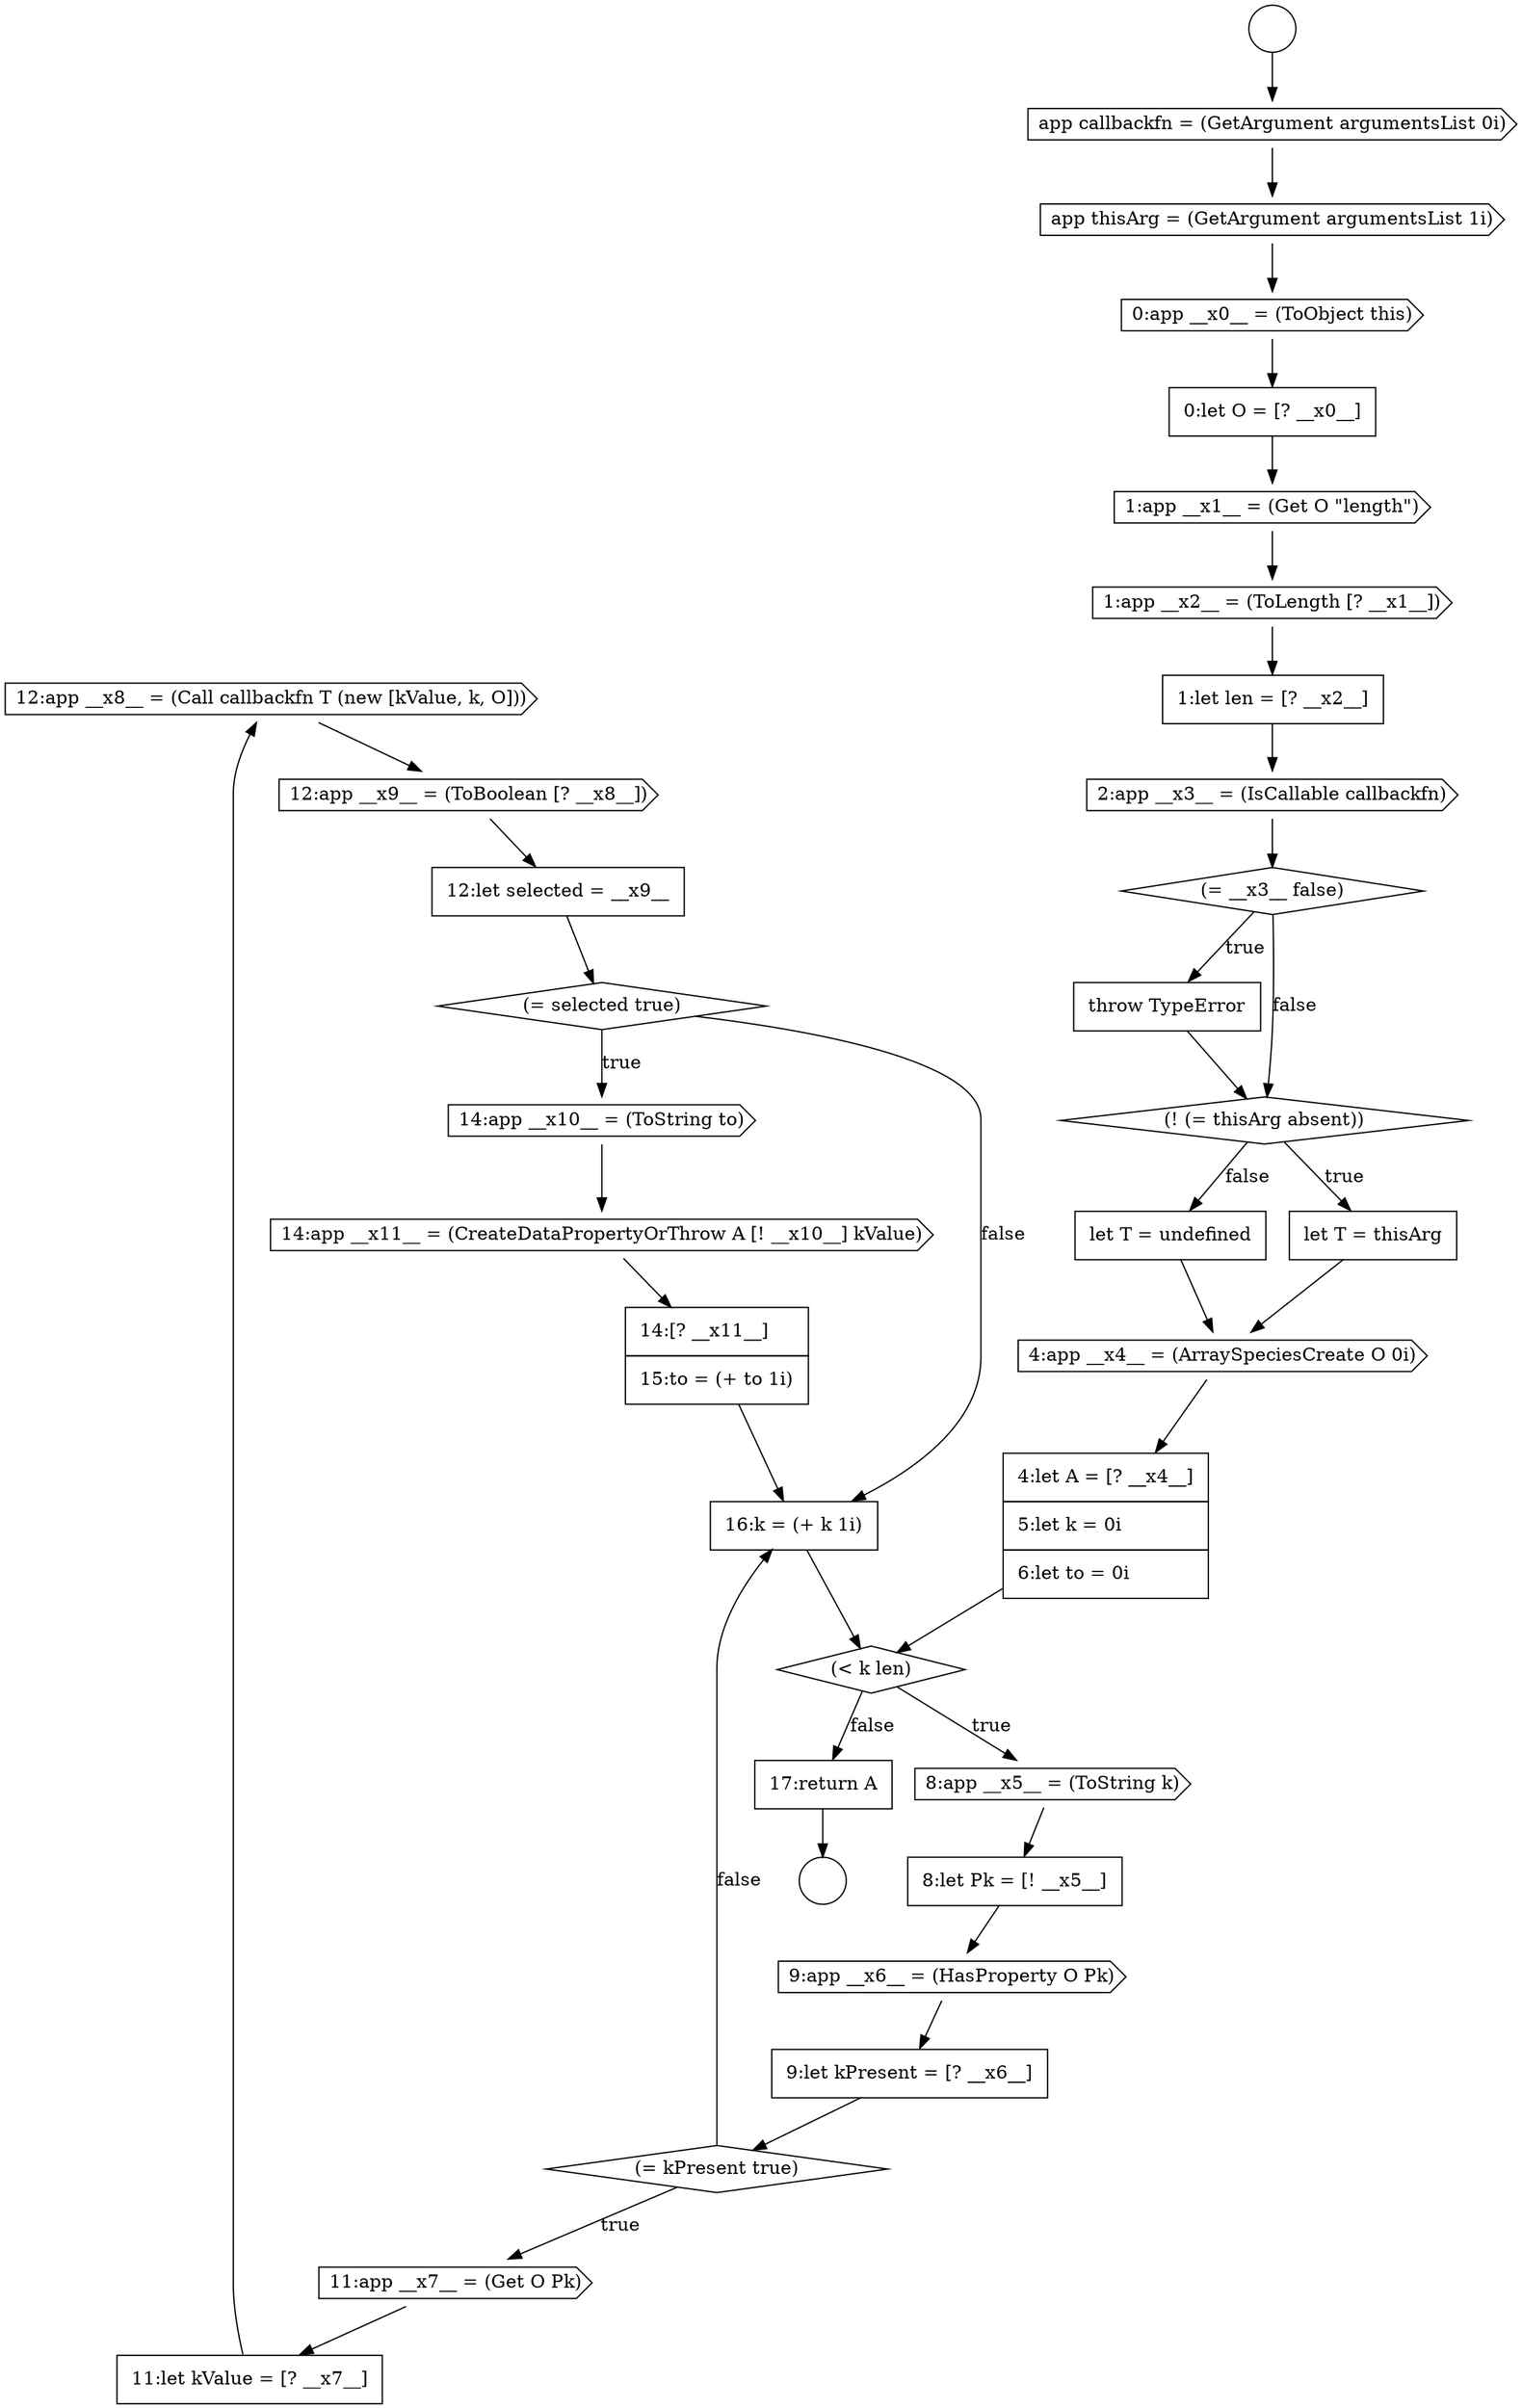 digraph {
  node13456 [shape=cds, label=<<font color="black">12:app __x8__ = (Call callbackfn T (new [kValue, k, O]))</font>> color="black" fillcolor="white" style=filled]
  node13440 [shape=cds, label=<<font color="black">2:app __x3__ = (IsCallable callbackfn)</font>> color="black" fillcolor="white" style=filled]
  node13433 [shape=cds, label=<<font color="black">app callbackfn = (GetArgument argumentsList 0i)</font>> color="black" fillcolor="white" style=filled]
  node13434 [shape=cds, label=<<font color="black">app thisArg = (GetArgument argumentsList 1i)</font>> color="black" fillcolor="white" style=filled]
  node13451 [shape=cds, label=<<font color="black">9:app __x6__ = (HasProperty O Pk)</font>> color="black" fillcolor="white" style=filled]
  node13436 [shape=none, margin=0, label=<<font color="black">
    <table border="0" cellborder="1" cellspacing="0" cellpadding="10">
      <tr><td align="left">0:let O = [? __x0__]</td></tr>
    </table>
  </font>> color="black" fillcolor="white" style=filled]
  node13459 [shape=diamond, label=<<font color="black">(= selected true)</font>> color="black" fillcolor="white" style=filled]
  node13464 [shape=none, margin=0, label=<<font color="black">
    <table border="0" cellborder="1" cellspacing="0" cellpadding="10">
      <tr><td align="left">17:return A</td></tr>
    </table>
  </font>> color="black" fillcolor="white" style=filled]
  node13441 [shape=diamond, label=<<font color="black">(= __x3__ false)</font>> color="black" fillcolor="white" style=filled]
  node13438 [shape=cds, label=<<font color="black">1:app __x2__ = (ToLength [? __x1__])</font>> color="black" fillcolor="white" style=filled]
  node13453 [shape=diamond, label=<<font color="black">(= kPresent true)</font>> color="black" fillcolor="white" style=filled]
  node13432 [shape=circle label=" " color="black" fillcolor="white" style=filled]
  node13449 [shape=cds, label=<<font color="black">8:app __x5__ = (ToString k)</font>> color="black" fillcolor="white" style=filled]
  node13462 [shape=none, margin=0, label=<<font color="black">
    <table border="0" cellborder="1" cellspacing="0" cellpadding="10">
      <tr><td align="left">14:[? __x11__]</td></tr>
      <tr><td align="left">15:to = (+ to 1i)</td></tr>
    </table>
  </font>> color="black" fillcolor="white" style=filled]
  node13437 [shape=cds, label=<<font color="black">1:app __x1__ = (Get O &quot;length&quot;)</font>> color="black" fillcolor="white" style=filled]
  node13442 [shape=none, margin=0, label=<<font color="black">
    <table border="0" cellborder="1" cellspacing="0" cellpadding="10">
      <tr><td align="left">throw TypeError</td></tr>
    </table>
  </font>> color="black" fillcolor="white" style=filled]
  node13457 [shape=cds, label=<<font color="black">12:app __x9__ = (ToBoolean [? __x8__])</font>> color="black" fillcolor="white" style=filled]
  node13452 [shape=none, margin=0, label=<<font color="black">
    <table border="0" cellborder="1" cellspacing="0" cellpadding="10">
      <tr><td align="left">9:let kPresent = [? __x6__]</td></tr>
    </table>
  </font>> color="black" fillcolor="white" style=filled]
  node13447 [shape=none, margin=0, label=<<font color="black">
    <table border="0" cellborder="1" cellspacing="0" cellpadding="10">
      <tr><td align="left">4:let A = [? __x4__]</td></tr>
      <tr><td align="left">5:let k = 0i</td></tr>
      <tr><td align="left">6:let to = 0i</td></tr>
    </table>
  </font>> color="black" fillcolor="white" style=filled]
  node13448 [shape=diamond, label=<<font color="black">(&lt; k len)</font>> color="black" fillcolor="white" style=filled]
  node13443 [shape=diamond, label=<<font color="black">(! (= thisArg absent))</font>> color="black" fillcolor="white" style=filled]
  node13463 [shape=none, margin=0, label=<<font color="black">
    <table border="0" cellborder="1" cellspacing="0" cellpadding="10">
      <tr><td align="left">16:k = (+ k 1i)</td></tr>
    </table>
  </font>> color="black" fillcolor="white" style=filled]
  node13458 [shape=none, margin=0, label=<<font color="black">
    <table border="0" cellborder="1" cellspacing="0" cellpadding="10">
      <tr><td align="left">12:let selected = __x9__</td></tr>
    </table>
  </font>> color="black" fillcolor="white" style=filled]
  node13444 [shape=none, margin=0, label=<<font color="black">
    <table border="0" cellborder="1" cellspacing="0" cellpadding="10">
      <tr><td align="left">let T = thisArg</td></tr>
    </table>
  </font>> color="black" fillcolor="white" style=filled]
  node13455 [shape=none, margin=0, label=<<font color="black">
    <table border="0" cellborder="1" cellspacing="0" cellpadding="10">
      <tr><td align="left">11:let kValue = [? __x7__]</td></tr>
    </table>
  </font>> color="black" fillcolor="white" style=filled]
  node13439 [shape=none, margin=0, label=<<font color="black">
    <table border="0" cellborder="1" cellspacing="0" cellpadding="10">
      <tr><td align="left">1:let len = [? __x2__]</td></tr>
    </table>
  </font>> color="black" fillcolor="white" style=filled]
  node13445 [shape=none, margin=0, label=<<font color="black">
    <table border="0" cellborder="1" cellspacing="0" cellpadding="10">
      <tr><td align="left">let T = undefined</td></tr>
    </table>
  </font>> color="black" fillcolor="white" style=filled]
  node13431 [shape=circle label=" " color="black" fillcolor="white" style=filled]
  node13454 [shape=cds, label=<<font color="black">11:app __x7__ = (Get O Pk)</font>> color="black" fillcolor="white" style=filled]
  node13450 [shape=none, margin=0, label=<<font color="black">
    <table border="0" cellborder="1" cellspacing="0" cellpadding="10">
      <tr><td align="left">8:let Pk = [! __x5__]</td></tr>
    </table>
  </font>> color="black" fillcolor="white" style=filled]
  node13435 [shape=cds, label=<<font color="black">0:app __x0__ = (ToObject this)</font>> color="black" fillcolor="white" style=filled]
  node13461 [shape=cds, label=<<font color="black">14:app __x11__ = (CreateDataPropertyOrThrow A [! __x10__] kValue)</font>> color="black" fillcolor="white" style=filled]
  node13446 [shape=cds, label=<<font color="black">4:app __x4__ = (ArraySpeciesCreate O 0i)</font>> color="black" fillcolor="white" style=filled]
  node13460 [shape=cds, label=<<font color="black">14:app __x10__ = (ToString to)</font>> color="black" fillcolor="white" style=filled]
  node13456 -> node13457 [ color="black"]
  node13439 -> node13440 [ color="black"]
  node13453 -> node13454 [label=<<font color="black">true</font>> color="black"]
  node13453 -> node13463 [label=<<font color="black">false</font>> color="black"]
  node13440 -> node13441 [ color="black"]
  node13460 -> node13461 [ color="black"]
  node13454 -> node13455 [ color="black"]
  node13462 -> node13463 [ color="black"]
  node13447 -> node13448 [ color="black"]
  node13436 -> node13437 [ color="black"]
  node13435 -> node13436 [ color="black"]
  node13437 -> node13438 [ color="black"]
  node13434 -> node13435 [ color="black"]
  node13442 -> node13443 [ color="black"]
  node13464 -> node13432 [ color="black"]
  node13443 -> node13444 [label=<<font color="black">true</font>> color="black"]
  node13443 -> node13445 [label=<<font color="black">false</font>> color="black"]
  node13431 -> node13433 [ color="black"]
  node13457 -> node13458 [ color="black"]
  node13444 -> node13446 [ color="black"]
  node13445 -> node13446 [ color="black"]
  node13449 -> node13450 [ color="black"]
  node13459 -> node13460 [label=<<font color="black">true</font>> color="black"]
  node13459 -> node13463 [label=<<font color="black">false</font>> color="black"]
  node13463 -> node13448 [ color="black"]
  node13446 -> node13447 [ color="black"]
  node13458 -> node13459 [ color="black"]
  node13433 -> node13434 [ color="black"]
  node13448 -> node13449 [label=<<font color="black">true</font>> color="black"]
  node13448 -> node13464 [label=<<font color="black">false</font>> color="black"]
  node13455 -> node13456 [ color="black"]
  node13451 -> node13452 [ color="black"]
  node13438 -> node13439 [ color="black"]
  node13450 -> node13451 [ color="black"]
  node13441 -> node13442 [label=<<font color="black">true</font>> color="black"]
  node13441 -> node13443 [label=<<font color="black">false</font>> color="black"]
  node13452 -> node13453 [ color="black"]
  node13461 -> node13462 [ color="black"]
}
